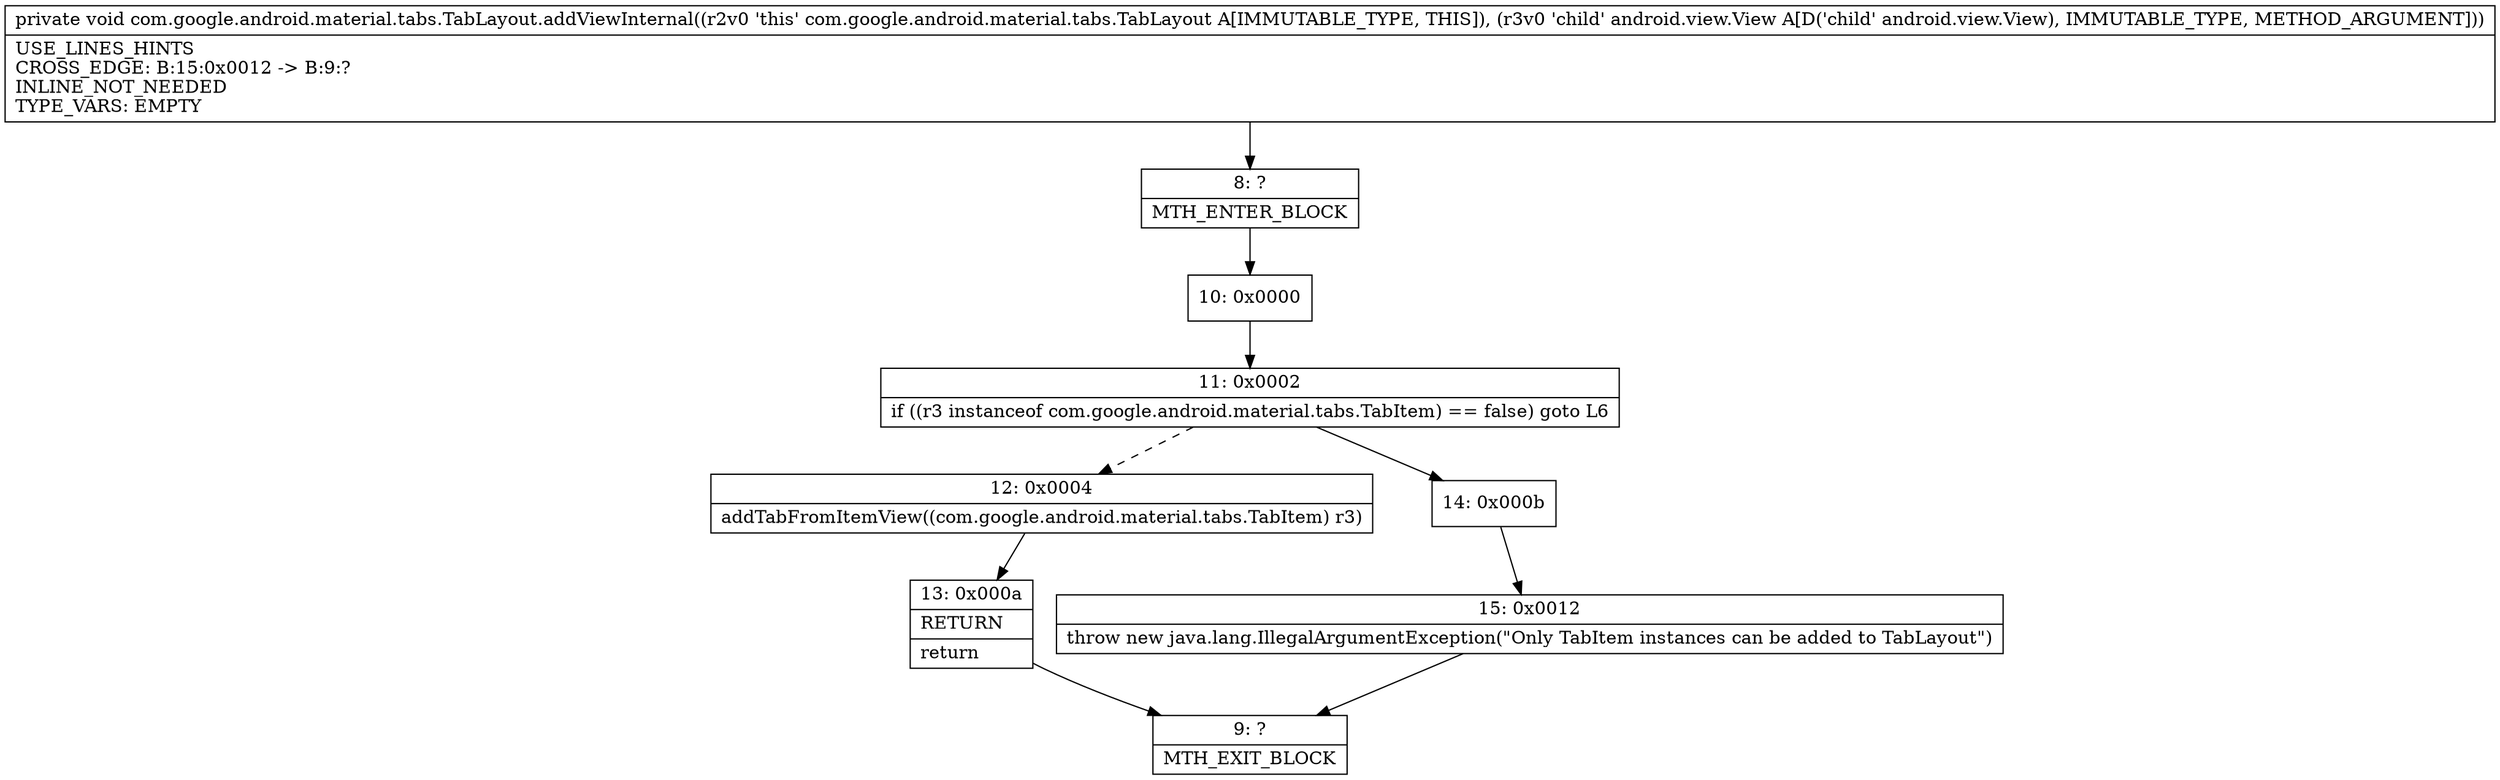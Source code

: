 digraph "CFG forcom.google.android.material.tabs.TabLayout.addViewInternal(Landroid\/view\/View;)V" {
Node_8 [shape=record,label="{8\:\ ?|MTH_ENTER_BLOCK\l}"];
Node_10 [shape=record,label="{10\:\ 0x0000}"];
Node_11 [shape=record,label="{11\:\ 0x0002|if ((r3 instanceof com.google.android.material.tabs.TabItem) == false) goto L6\l}"];
Node_12 [shape=record,label="{12\:\ 0x0004|addTabFromItemView((com.google.android.material.tabs.TabItem) r3)\l}"];
Node_13 [shape=record,label="{13\:\ 0x000a|RETURN\l|return\l}"];
Node_9 [shape=record,label="{9\:\ ?|MTH_EXIT_BLOCK\l}"];
Node_14 [shape=record,label="{14\:\ 0x000b}"];
Node_15 [shape=record,label="{15\:\ 0x0012|throw new java.lang.IllegalArgumentException(\"Only TabItem instances can be added to TabLayout\")\l}"];
MethodNode[shape=record,label="{private void com.google.android.material.tabs.TabLayout.addViewInternal((r2v0 'this' com.google.android.material.tabs.TabLayout A[IMMUTABLE_TYPE, THIS]), (r3v0 'child' android.view.View A[D('child' android.view.View), IMMUTABLE_TYPE, METHOD_ARGUMENT]))  | USE_LINES_HINTS\lCROSS_EDGE: B:15:0x0012 \-\> B:9:?\lINLINE_NOT_NEEDED\lTYPE_VARS: EMPTY\l}"];
MethodNode -> Node_8;Node_8 -> Node_10;
Node_10 -> Node_11;
Node_11 -> Node_12[style=dashed];
Node_11 -> Node_14;
Node_12 -> Node_13;
Node_13 -> Node_9;
Node_14 -> Node_15;
Node_15 -> Node_9;
}

